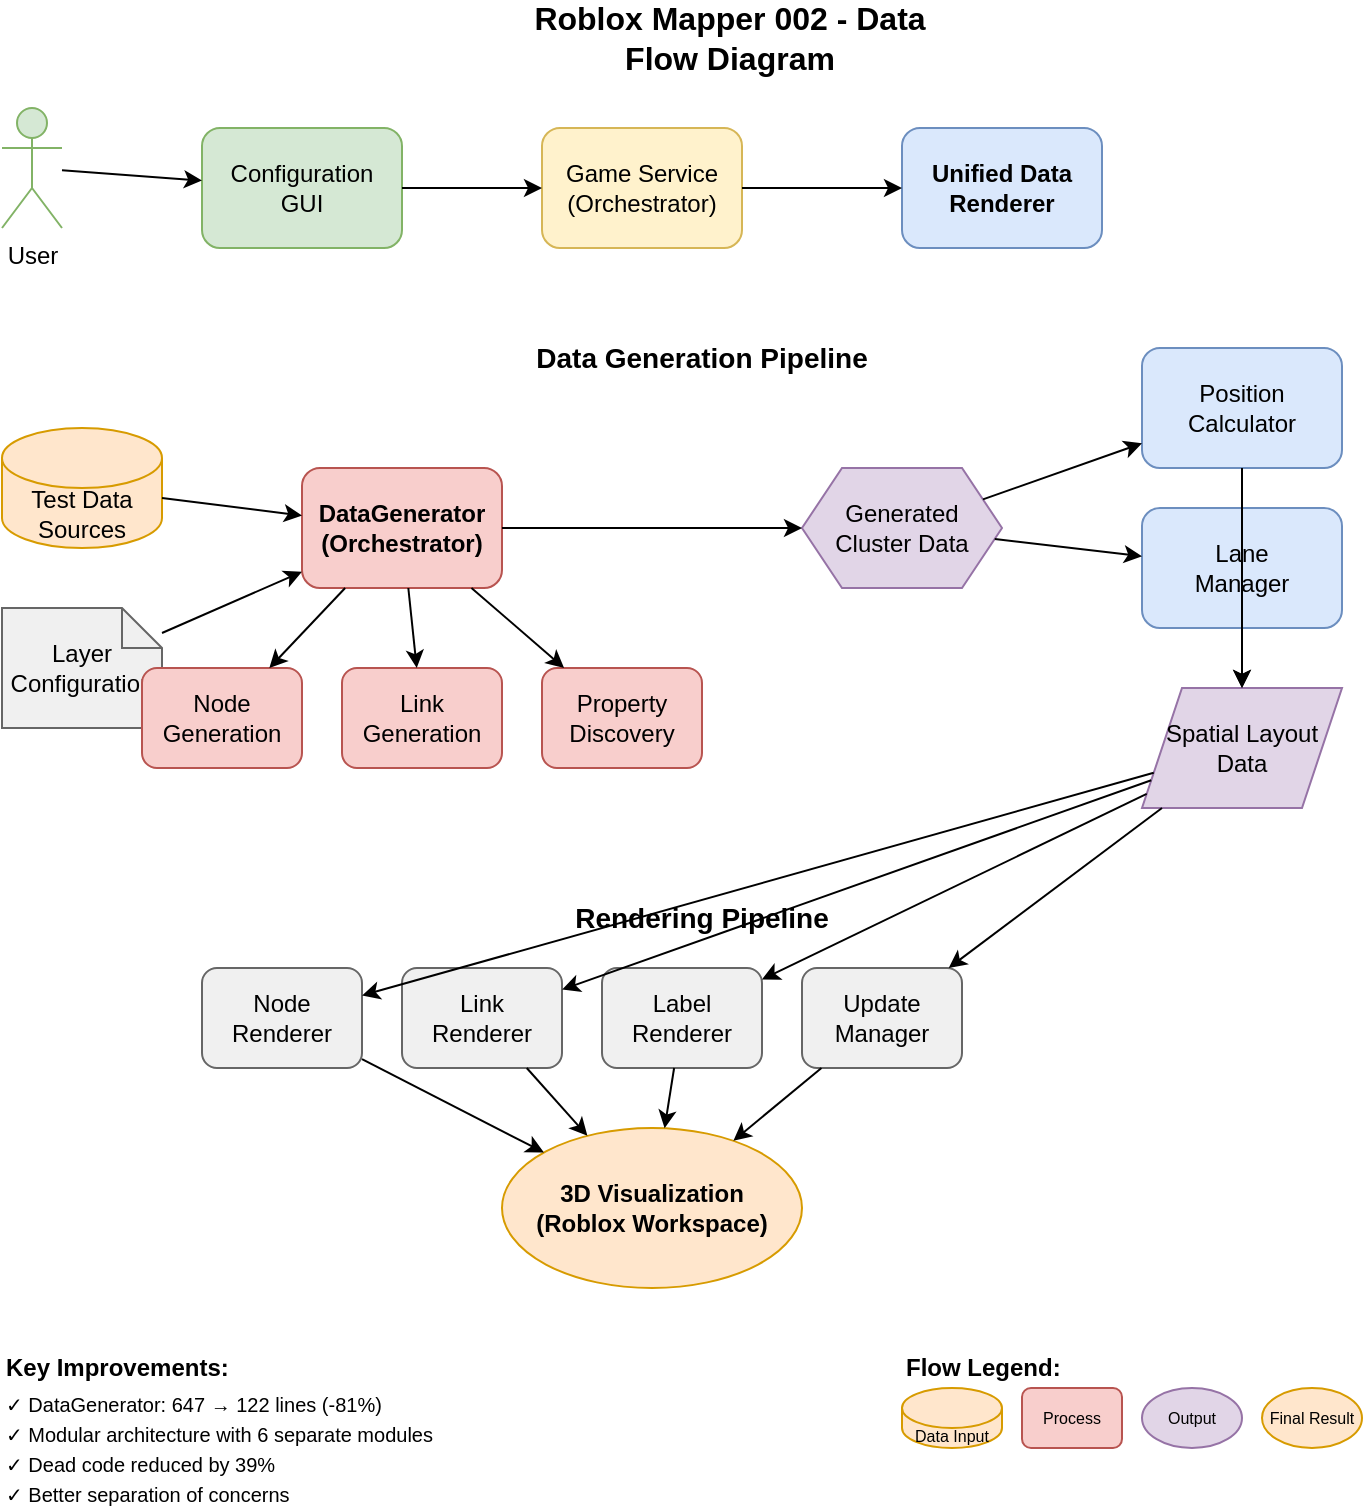 <?xml version="1.0" encoding="UTF-8"?>
<mxGraphModel dx="1422" dy="794" grid="1" gridSize="10" guides="1" tooltips="1" connect="1" arrows="1" fold="1" page="1" pageScale="1" pageWidth="827" pageHeight="1169" math="0" shadow="0">
  <root>
    <mxCell id="0"/>
    <mxCell id="1" parent="0"/>
    
    <!-- Title -->
    <mxCell id="title" value="Roblox Mapper 002 - Data Flow Diagram" style="text;html=1;strokeColor=none;fillColor=none;align=center;verticalAlign=middle;whiteSpace=wrap;rounded=0;fontSize=16;fontStyle=1" vertex="1" parent="1">
      <mxGeometry x="314" y="10" width="200" height="30" as="geometry"/>
    </mxCell>
    
    <!-- User Input -->
    <mxCell id="user" value="User" style="shape=umlActor;verticalLabelPosition=bottom;verticalAlign=top;html=1;outlineConnect=0;fillColor=#d5e8d4;strokeColor=#82b366" vertex="1" parent="1">
      <mxGeometry x="50" y="60" width="30" height="60" as="geometry"/>
    </mxCell>
    
    <!-- Configuration GUI -->
    <mxCell id="config-gui-flow" value="Configuration&#xa;GUI" style="rounded=1;whiteSpace=wrap;html=1;fillColor=#d5e8d4;strokeColor=#82b366" vertex="1" parent="1">
      <mxGeometry x="150" y="70" width="100" height="60" as="geometry"/>
    </mxCell>
    
    <!-- Game Service -->
    <mxCell id="game-service-flow" value="Game Service&#xa;(Orchestrator)" style="rounded=1;whiteSpace=wrap;html=1;fillColor=#fff2cc;strokeColor=#d6b656" vertex="1" parent="1">
      <mxGeometry x="320" y="70" width="100" height="60" as="geometry"/>
    </mxCell>
    
    <!-- Unified Data Renderer -->
    <mxCell id="renderer-flow" value="Unified Data&#xa;Renderer" style="rounded=1;whiteSpace=wrap;html=1;fillColor=#dae8fc;strokeColor=#6c8ebf;fontStyle=1" vertex="1" parent="1">
      <mxGeometry x="500" y="70" width="100" height="60" as="geometry"/>
    </mxCell>
    
    <!-- Data Generation Flow -->
    <mxCell id="data-flow-title" value="Data Generation Pipeline" style="text;html=1;strokeColor=none;fillColor=none;align=center;verticalAlign=middle;whiteSpace=wrap;rounded=0;fontSize=14;fontStyle=1" vertex="1" parent="1">
      <mxGeometry x="300" y="170" width="200" height="30" as="geometry"/>
    </mxCell>
    
    <!-- Test Data Source -->
    <mxCell id="test-data-source" value="Test Data&#xa;Sources" style="shape=cylinder3;whiteSpace=wrap;html=1;boundedLbl=1;backgroundOutline=1;size=15;fillColor=#ffe6cc;strokeColor=#d79b00" vertex="1" parent="1">
      <mxGeometry x="50" y="220" width="80" height="60" as="geometry"/>
    </mxCell>
    
    <!-- Configuration Input -->
    <mxCell id="config-input" value="Layer&#xa;Configuration" style="shape=note;whiteSpace=wrap;html=1;backgroundOutline=1;size=20;fillColor=#f0f0f0;strokeColor=#666666" vertex="1" parent="1">
      <mxGeometry x="50" y="310" width="80" height="60" as="geometry"/>
    </mxCell>
    
    <!-- DataGenerator -->
    <mxCell id="data-generator-flow" value="DataGenerator&#xa;(Orchestrator)" style="rounded=1;whiteSpace=wrap;html=1;fillColor=#f8cecc;strokeColor=#b85450;fontStyle=1" vertex="1" parent="1">
      <mxGeometry x="200" y="240" width="100" height="60" as="geometry"/>
    </mxCell>
    
    <!-- Node Generation -->
    <mxCell id="node-gen-flow" value="Node&#xa;Generation" style="rounded=1;whiteSpace=wrap;html=1;fillColor=#f8cecc;strokeColor=#b85450" vertex="1" parent="1">
      <mxGeometry x="120" y="340" width="80" height="50" as="geometry"/>
    </mxCell>
    
    <!-- Link Generation -->
    <mxCell id="link-gen-flow" value="Link&#xa;Generation" style="rounded=1;whiteSpace=wrap;html=1;fillColor=#f8cecc;strokeColor=#b85450" vertex="1" parent="1">
      <mxGeometry x="220" y="340" width="80" height="50" as="geometry"/>
    </mxCell>
    
    <!-- Property Discovery -->
    <mxCell id="prop-discovery-flow" value="Property&#xa;Discovery" style="rounded=1;whiteSpace=wrap;html=1;fillColor=#f8cecc;strokeColor=#b85450" vertex="1" parent="1">
      <mxGeometry x="320" y="340" width="80" height="50" as="geometry"/>
    </mxCell>
    
    <!-- Generated Cluster -->
    <mxCell id="cluster-data" value="Generated&#xa;Cluster Data" style="shape=hexagon;perimeter=hexagonPerimeter2;whiteSpace=wrap;html=1;fixedSize=1;fillColor=#e1d5e7;strokeColor=#9673a6" vertex="1" parent="1">
      <mxGeometry x="450" y="240" width="100" height="60" as="geometry"/>
    </mxCell>
    
    <!-- Position Calculation -->
    <mxCell id="position-calc-flow" value="Position&#xa;Calculator" style="rounded=1;whiteSpace=wrap;html=1;fillColor=#dae8fc;strokeColor=#6c8ebf" vertex="1" parent="1">
      <mxGeometry x="620" y="180" width="100" height="60" as="geometry"/>
    </mxCell>
    
    <!-- Lane Manager -->
    <mxCell id="lane-manager-flow" value="Lane&#xa;Manager" style="rounded=1;whiteSpace=wrap;html=1;fillColor=#dae8fc;strokeColor=#6c8ebf" vertex="1" parent="1">
      <mxGeometry x="620" y="260" width="100" height="60" as="geometry"/>
    </mxCell>
    
    <!-- Spatial Layout -->
    <mxCell id="spatial-layout" value="Spatial Layout&#xa;Data" style="shape=parallelogram;perimeter=parallelogramPerimeter;whiteSpace=wrap;html=1;fixedSize=1;fillColor=#e1d5e7;strokeColor=#9673a6" vertex="1" parent="1">
      <mxGeometry x="620" y="350" width="100" height="60" as="geometry"/>
    </mxCell>
    
    <!-- Rendering Pipeline -->
    <mxCell id="rendering-title" value="Rendering Pipeline" style="text;html=1;strokeColor=none;fillColor=none;align=center;verticalAlign=middle;whiteSpace=wrap;rounded=0;fontSize=14;fontStyle=1" vertex="1" parent="1">
      <mxGeometry x="300" y="450" width="200" height="30" as="geometry"/>
    </mxCell>
    
    <!-- Node Renderer -->
    <mxCell id="node-renderer" value="Node&#xa;Renderer" style="rounded=1;whiteSpace=wrap;html=1;fillColor=#f0f0f0;strokeColor=#666666" vertex="1" parent="1">
      <mxGeometry x="150" y="490" width="80" height="50" as="geometry"/>
    </mxCell>
    
    <!-- Link Renderer -->
    <mxCell id="link-renderer" value="Link&#xa;Renderer" style="rounded=1;whiteSpace=wrap;html=1;fillColor=#f0f0f0;strokeColor=#666666" vertex="1" parent="1">
      <mxGeometry x="250" y="490" width="80" height="50" as="geometry"/>
    </mxCell>
    
    <!-- Label Renderer -->
    <mxCell id="label-renderer" value="Label&#xa;Renderer" style="rounded=1;whiteSpace=wrap;html=1;fillColor=#f0f0f0;strokeColor=#666666" vertex="1" parent="1">
      <mxGeometry x="350" y="490" width="80" height="50" as="geometry"/>
    </mxCell>
    
    <!-- Update Manager -->
    <mxCell id="update-manager" value="Update&#xa;Manager" style="rounded=1;whiteSpace=wrap;html=1;fillColor=#f0f0f0;strokeColor=#666666" vertex="1" parent="1">
      <mxGeometry x="450" y="490" width="80" height="50" as="geometry"/>
    </mxCell>
    
    <!-- 3D Visualization -->
    <mxCell id="visualization" value="3D Visualization&#xa;(Roblox Workspace)" style="ellipse;whiteSpace=wrap;html=1;fillColor=#ffe6cc;strokeColor=#d79b00;fontStyle=1" vertex="1" parent="1">
      <mxGeometry x="300" y="570" width="150" height="80" as="geometry"/>
    </mxCell>
    
    <!-- Data Flow Arrows -->
    <mxCell id="flow1" edge="1" parent="1" source="user" target="config-gui-flow">
      <mxGeometry relative="1" as="geometry"/>
    </mxCell>
    
    <mxCell id="flow2" edge="1" parent="1" source="config-gui-flow" target="game-service-flow">
      <mxGeometry relative="1" as="geometry"/>
    </mxCell>
    
    <mxCell id="flow3" edge="1" parent="1" source="game-service-flow" target="renderer-flow">
      <mxGeometry relative="1" as="geometry"/>
    </mxCell>
    
    <mxCell id="flow4" edge="1" parent="1" source="test-data-source" target="data-generator-flow">
      <mxGeometry relative="1" as="geometry"/>
    </mxCell>
    
    <mxCell id="flow5" edge="1" parent="1" source="config-input" target="data-generator-flow">
      <mxGeometry relative="1" as="geometry"/>
    </mxCell>
    
    <mxCell id="flow6" edge="1" parent="1" source="data-generator-flow" target="node-gen-flow">
      <mxGeometry relative="1" as="geometry"/>
    </mxCell>
    
    <mxCell id="flow7" edge="1" parent="1" source="data-generator-flow" target="link-gen-flow">
      <mxGeometry relative="1" as="geometry"/>
    </mxCell>
    
    <mxCell id="flow8" edge="1" parent="1" source="data-generator-flow" target="prop-discovery-flow">
      <mxGeometry relative="1" as="geometry"/>
    </mxCell>
    
    <mxCell id="flow9" edge="1" parent="1" source="data-generator-flow" target="cluster-data">
      <mxGeometry relative="1" as="geometry"/>
    </mxCell>
    
    <mxCell id="flow10" edge="1" parent="1" source="cluster-data" target="position-calc-flow">
      <mxGeometry relative="1" as="geometry"/>
    </mxCell>
    
    <mxCell id="flow11" edge="1" parent="1" source="cluster-data" target="lane-manager-flow">
      <mxGeometry relative="1" as="geometry"/>
    </mxCell>
    
    <mxCell id="flow12" edge="1" parent="1" source="position-calc-flow" target="spatial-layout">
      <mxGeometry relative="1" as="geometry"/>
    </mxCell>
    
    <mxCell id="flow13" edge="1" parent="1" source="lane-manager-flow" target="spatial-layout">
      <mxGeometry relative="1" as="geometry"/>
    </mxCell>
    
    <mxCell id="flow14" edge="1" parent="1" source="spatial-layout" target="node-renderer">
      <mxGeometry relative="1" as="geometry"/>
    </mxCell>
    
    <mxCell id="flow15" edge="1" parent="1" source="spatial-layout" target="link-renderer">
      <mxGeometry relative="1" as="geometry"/>
    </mxCell>
    
    <mxCell id="flow16" edge="1" parent="1" source="spatial-layout" target="label-renderer">
      <mxGeometry relative="1" as="geometry"/>
    </mxCell>
    
    <mxCell id="flow17" edge="1" parent="1" source="spatial-layout" target="update-manager">
      <mxGeometry relative="1" as="geometry"/>
    </mxCell>
    
    <mxCell id="flow18" edge="1" parent="1" source="node-renderer" target="visualization">
      <mxGeometry relative="1" as="geometry"/>
    </mxCell>
    
    <mxCell id="flow19" edge="1" parent="1" source="link-renderer" target="visualization">
      <mxGeometry relative="1" as="geometry"/>
    </mxCell>
    
    <mxCell id="flow20" edge="1" parent="1" source="label-renderer" target="visualization">
      <mxGeometry relative="1" as="geometry"/>
    </mxCell>
    
    <mxCell id="flow21" edge="1" parent="1" source="update-manager" target="visualization">
      <mxGeometry relative="1" as="geometry"/>
    </mxCell>
    
    <!-- Key Improvements Box -->
    <mxCell id="improvements-title" value="Key Improvements:" style="text;html=1;strokeColor=none;fillColor=none;align=left;verticalAlign=middle;whiteSpace=wrap;rounded=0;fontSize=12;fontStyle=1" vertex="1" parent="1">
      <mxGeometry x="50" y="680" width="120" height="20" as="geometry"/>
    </mxCell>
    
    <mxCell id="improvement1" value="✓ DataGenerator: 647 → 122 lines (-81%)" style="text;html=1;strokeColor=none;fillColor=none;align=left;verticalAlign=middle;whiteSpace=wrap;rounded=0;fontSize=10" vertex="1" parent="1">
      <mxGeometry x="50" y="700" width="200" height="15" as="geometry"/>
    </mxCell>
    
    <mxCell id="improvement2" value="✓ Modular architecture with 6 separate modules" style="text;html=1;strokeColor=none;fillColor=none;align=left;verticalAlign=middle;whiteSpace=wrap;rounded=0;fontSize=10" vertex="1" parent="1">
      <mxGeometry x="50" y="715" width="230" height="15" as="geometry"/>
    </mxCell>
    
    <mxCell id="improvement3" value="✓ Dead code reduced by 39%" style="text;html=1;strokeColor=none;fillColor=none;align=left;verticalAlign=middle;whiteSpace=wrap;rounded=0;fontSize=10" vertex="1" parent="1">
      <mxGeometry x="50" y="730" width="200" height="15" as="geometry"/>
    </mxCell>
    
    <mxCell id="improvement4" value="✓ Better separation of concerns" style="text;html=1;strokeColor=none;fillColor=none;align=left;verticalAlign=middle;whiteSpace=wrap;rounded=0;fontSize=10" vertex="1" parent="1">
      <mxGeometry x="50" y="745" width="200" height="15" as="geometry"/>
    </mxCell>
    
    <!-- Data Flow Legend -->
    <mxCell id="flow-legend" value="Flow Legend:" style="text;html=1;strokeColor=none;fillColor=none;align=left;verticalAlign=middle;whiteSpace=wrap;rounded=0;fontSize=12;fontStyle=1" vertex="1" parent="1">
      <mxGeometry x="500" y="680" width="80" height="20" as="geometry"/>
    </mxCell>
    
    <mxCell id="legend-input" value="Data Input" style="shape=cylinder3;whiteSpace=wrap;html=1;boundedLbl=1;backgroundOutline=1;size=10;fillColor=#ffe6cc;strokeColor=#d79b00;fontSize=8" vertex="1" parent="1">
      <mxGeometry x="500" y="700" width="50" height="30" as="geometry"/>
    </mxCell>
    
    <mxCell id="legend-process" value="Process" style="rounded=1;whiteSpace=wrap;html=1;fillColor=#f8cecc;strokeColor=#b85450;fontSize=8" vertex="1" parent="1">
      <mxGeometry x="560" y="700" width="50" height="30" as="geometry"/>
    </mxCell>
    
    <mxCell id="legend-output" value="Output" style="ellipse;whiteSpace=wrap;html=1;fillColor=#e1d5e7;strokeColor=#9673a6;fontSize=8" vertex="1" parent="1">
      <mxGeometry x="620" y="700" width="50" height="30" as="geometry"/>
    </mxCell>
    
    <mxCell id="legend-final" value="Final Result" style="ellipse;whiteSpace=wrap;html=1;fillColor=#ffe6cc;strokeColor=#d79b00;fontSize=8" vertex="1" parent="1">
      <mxGeometry x="680" y="700" width="50" height="30" as="geometry"/>
    </mxCell>
  </root>
</mxGraphModel>
